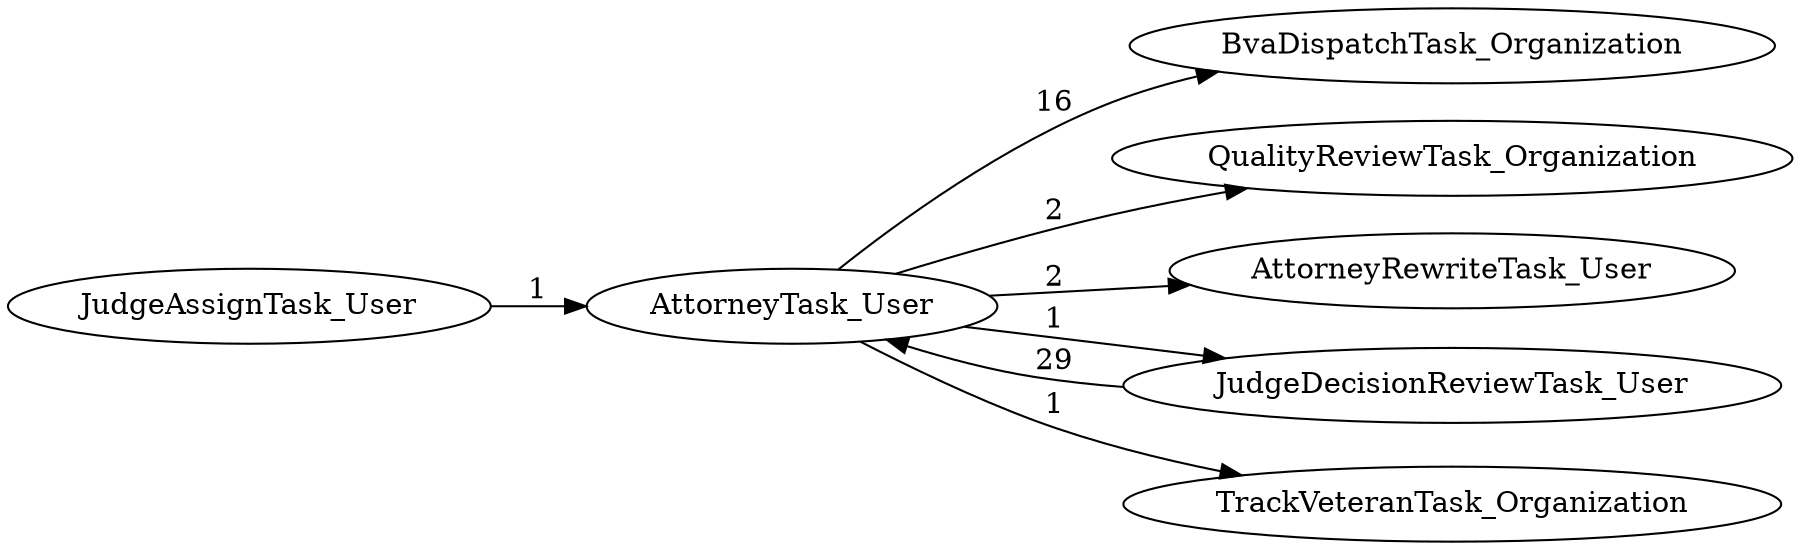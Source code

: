 digraph G {
rankdir="LR";
"AttorneyTask_User" -> "BvaDispatchTask_Organization" [label=16]
"AttorneyTask_User" -> "QualityReviewTask_Organization" [label=2]
"AttorneyTask_User" -> "AttorneyRewriteTask_User" [label=2]
"AttorneyTask_User" -> "JudgeDecisionReviewTask_User" [label=1]
"AttorneyTask_User" -> "TrackVeteranTask_Organization" [label=1]
"JudgeDecisionReviewTask_User" -> "AttorneyTask_User" [label=29]
"JudgeAssignTask_User" -> "AttorneyTask_User" [label=1]
}